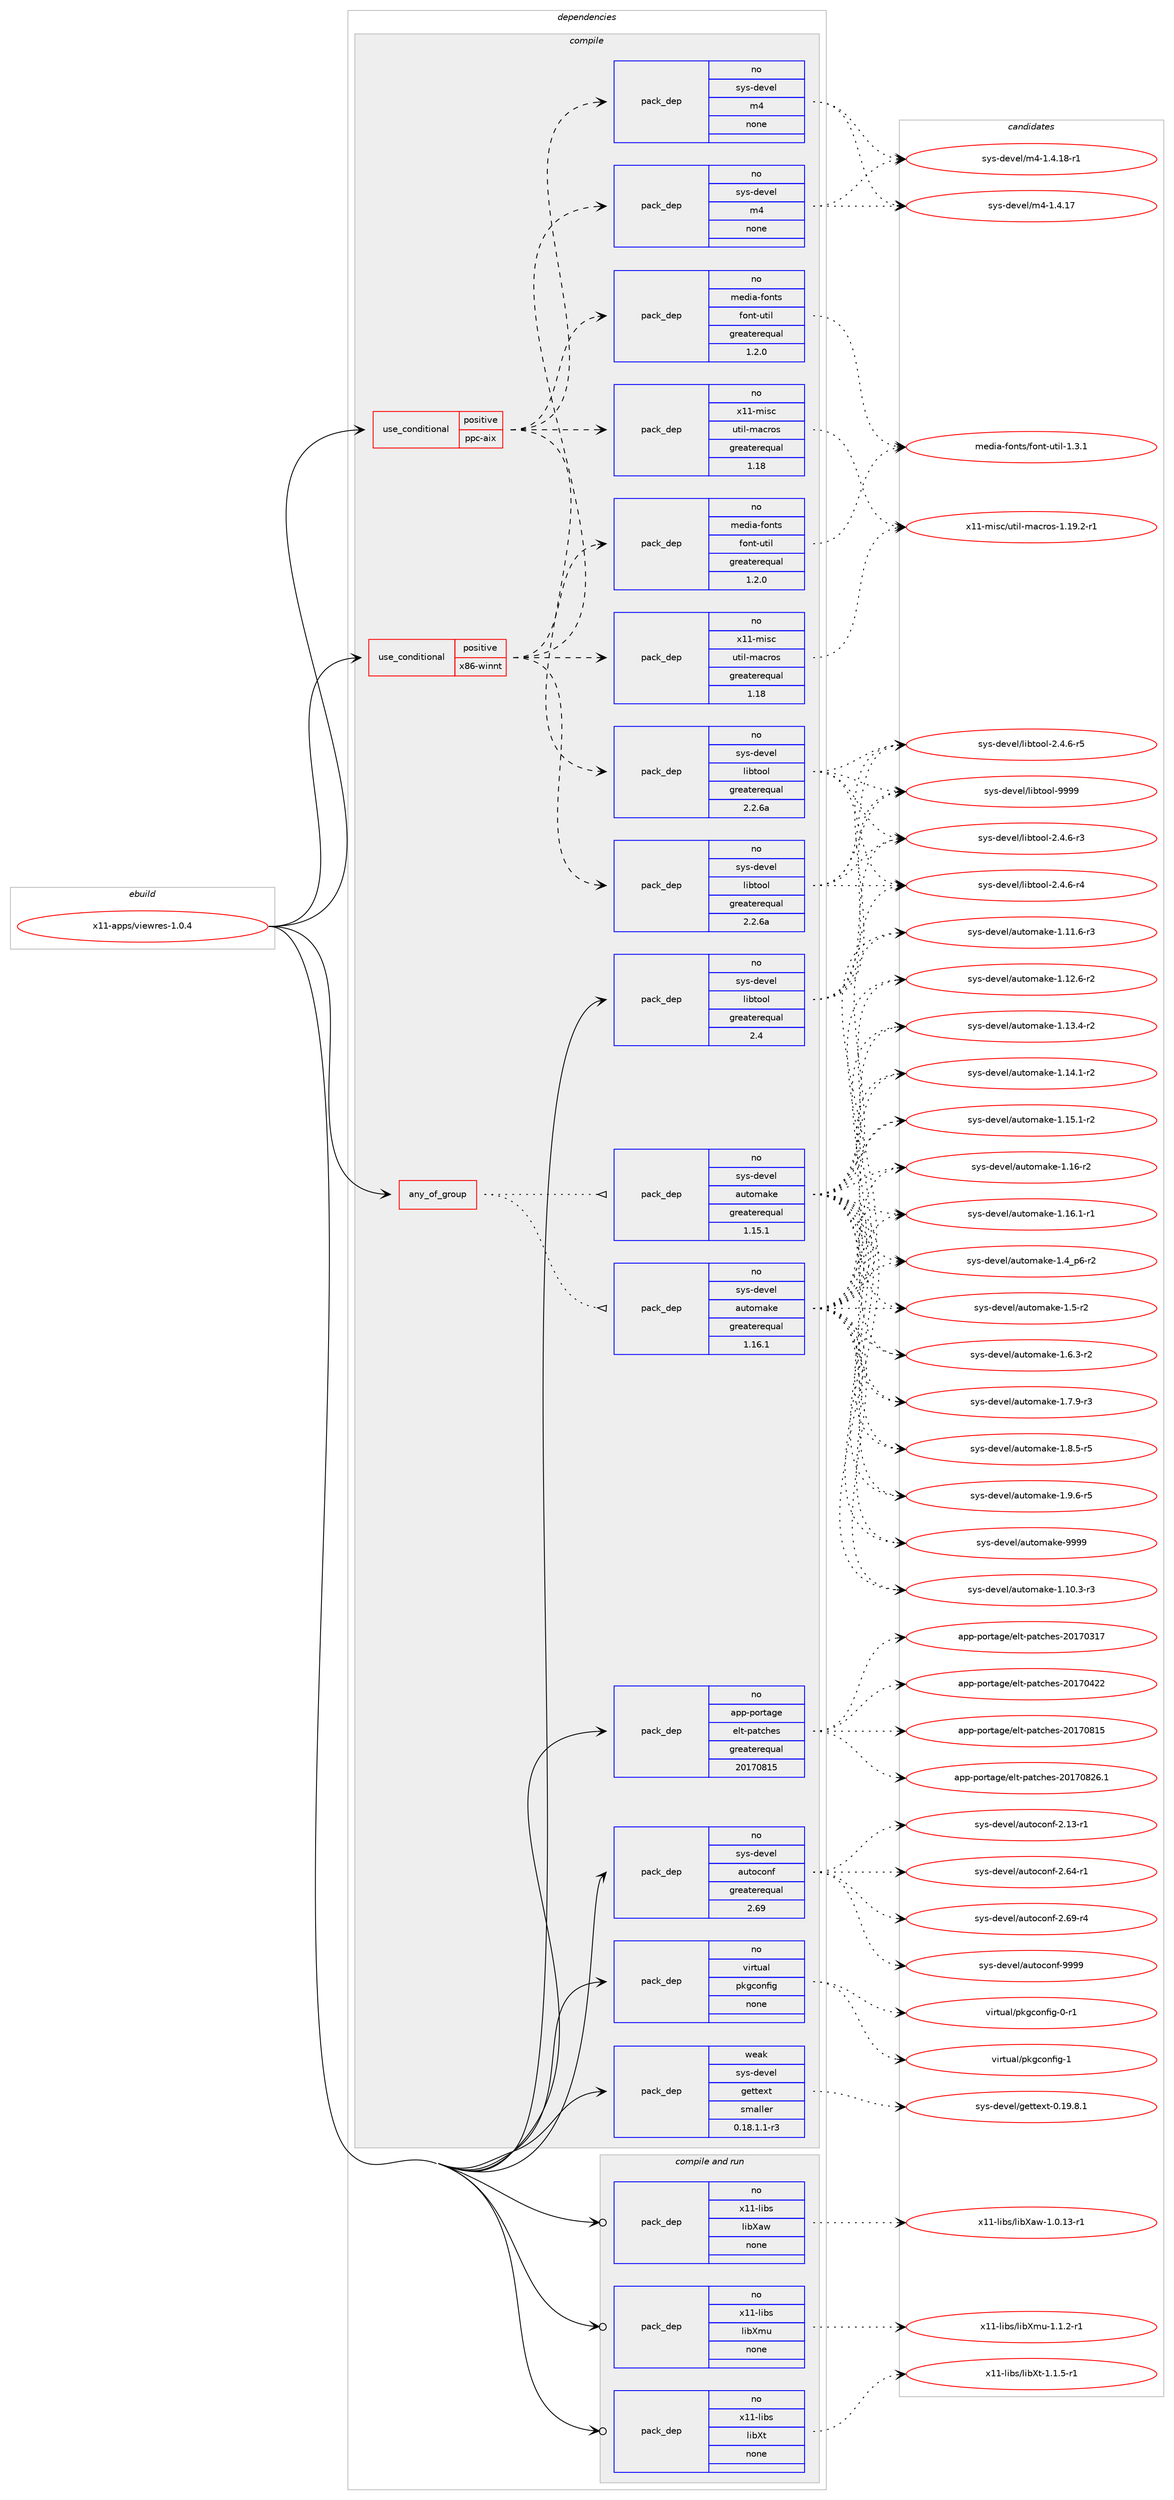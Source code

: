 digraph prolog {

# *************
# Graph options
# *************

newrank=true;
concentrate=true;
compound=true;
graph [rankdir=LR,fontname=Helvetica,fontsize=10,ranksep=1.5];#, ranksep=2.5, nodesep=0.2];
edge  [arrowhead=vee];
node  [fontname=Helvetica,fontsize=10];

# **********
# The ebuild
# **********

subgraph cluster_leftcol {
color=gray;
rank=same;
label=<<i>ebuild</i>>;
id [label="x11-apps/viewres-1.0.4", color=red, width=4, href="../x11-apps/viewres-1.0.4.svg"];
}

# ****************
# The dependencies
# ****************

subgraph cluster_midcol {
color=gray;
label=<<i>dependencies</i>>;
subgraph cluster_compile {
fillcolor="#eeeeee";
style=filled;
label=<<i>compile</i>>;
subgraph any28358 {
dependency1753912 [label=<<TABLE BORDER="0" CELLBORDER="1" CELLSPACING="0" CELLPADDING="4"><TR><TD CELLPADDING="10">any_of_group</TD></TR></TABLE>>, shape=none, color=red];subgraph pack1259251 {
dependency1753913 [label=<<TABLE BORDER="0" CELLBORDER="1" CELLSPACING="0" CELLPADDING="4" WIDTH="220"><TR><TD ROWSPAN="6" CELLPADDING="30">pack_dep</TD></TR><TR><TD WIDTH="110">no</TD></TR><TR><TD>sys-devel</TD></TR><TR><TD>automake</TD></TR><TR><TD>greaterequal</TD></TR><TR><TD>1.16.1</TD></TR></TABLE>>, shape=none, color=blue];
}
dependency1753912:e -> dependency1753913:w [weight=20,style="dotted",arrowhead="oinv"];
subgraph pack1259252 {
dependency1753914 [label=<<TABLE BORDER="0" CELLBORDER="1" CELLSPACING="0" CELLPADDING="4" WIDTH="220"><TR><TD ROWSPAN="6" CELLPADDING="30">pack_dep</TD></TR><TR><TD WIDTH="110">no</TD></TR><TR><TD>sys-devel</TD></TR><TR><TD>automake</TD></TR><TR><TD>greaterequal</TD></TR><TR><TD>1.15.1</TD></TR></TABLE>>, shape=none, color=blue];
}
dependency1753912:e -> dependency1753914:w [weight=20,style="dotted",arrowhead="oinv"];
}
id:e -> dependency1753912:w [weight=20,style="solid",arrowhead="vee"];
subgraph cond465300 {
dependency1753915 [label=<<TABLE BORDER="0" CELLBORDER="1" CELLSPACING="0" CELLPADDING="4"><TR><TD ROWSPAN="3" CELLPADDING="10">use_conditional</TD></TR><TR><TD>positive</TD></TR><TR><TD>ppc-aix</TD></TR></TABLE>>, shape=none, color=red];
subgraph pack1259253 {
dependency1753916 [label=<<TABLE BORDER="0" CELLBORDER="1" CELLSPACING="0" CELLPADDING="4" WIDTH="220"><TR><TD ROWSPAN="6" CELLPADDING="30">pack_dep</TD></TR><TR><TD WIDTH="110">no</TD></TR><TR><TD>sys-devel</TD></TR><TR><TD>libtool</TD></TR><TR><TD>greaterequal</TD></TR><TR><TD>2.2.6a</TD></TR></TABLE>>, shape=none, color=blue];
}
dependency1753915:e -> dependency1753916:w [weight=20,style="dashed",arrowhead="vee"];
subgraph pack1259254 {
dependency1753917 [label=<<TABLE BORDER="0" CELLBORDER="1" CELLSPACING="0" CELLPADDING="4" WIDTH="220"><TR><TD ROWSPAN="6" CELLPADDING="30">pack_dep</TD></TR><TR><TD WIDTH="110">no</TD></TR><TR><TD>sys-devel</TD></TR><TR><TD>m4</TD></TR><TR><TD>none</TD></TR><TR><TD></TD></TR></TABLE>>, shape=none, color=blue];
}
dependency1753915:e -> dependency1753917:w [weight=20,style="dashed",arrowhead="vee"];
subgraph pack1259255 {
dependency1753918 [label=<<TABLE BORDER="0" CELLBORDER="1" CELLSPACING="0" CELLPADDING="4" WIDTH="220"><TR><TD ROWSPAN="6" CELLPADDING="30">pack_dep</TD></TR><TR><TD WIDTH="110">no</TD></TR><TR><TD>x11-misc</TD></TR><TR><TD>util-macros</TD></TR><TR><TD>greaterequal</TD></TR><TR><TD>1.18</TD></TR></TABLE>>, shape=none, color=blue];
}
dependency1753915:e -> dependency1753918:w [weight=20,style="dashed",arrowhead="vee"];
subgraph pack1259256 {
dependency1753919 [label=<<TABLE BORDER="0" CELLBORDER="1" CELLSPACING="0" CELLPADDING="4" WIDTH="220"><TR><TD ROWSPAN="6" CELLPADDING="30">pack_dep</TD></TR><TR><TD WIDTH="110">no</TD></TR><TR><TD>media-fonts</TD></TR><TR><TD>font-util</TD></TR><TR><TD>greaterequal</TD></TR><TR><TD>1.2.0</TD></TR></TABLE>>, shape=none, color=blue];
}
dependency1753915:e -> dependency1753919:w [weight=20,style="dashed",arrowhead="vee"];
}
id:e -> dependency1753915:w [weight=20,style="solid",arrowhead="vee"];
subgraph cond465301 {
dependency1753920 [label=<<TABLE BORDER="0" CELLBORDER="1" CELLSPACING="0" CELLPADDING="4"><TR><TD ROWSPAN="3" CELLPADDING="10">use_conditional</TD></TR><TR><TD>positive</TD></TR><TR><TD>x86-winnt</TD></TR></TABLE>>, shape=none, color=red];
subgraph pack1259257 {
dependency1753921 [label=<<TABLE BORDER="0" CELLBORDER="1" CELLSPACING="0" CELLPADDING="4" WIDTH="220"><TR><TD ROWSPAN="6" CELLPADDING="30">pack_dep</TD></TR><TR><TD WIDTH="110">no</TD></TR><TR><TD>sys-devel</TD></TR><TR><TD>libtool</TD></TR><TR><TD>greaterequal</TD></TR><TR><TD>2.2.6a</TD></TR></TABLE>>, shape=none, color=blue];
}
dependency1753920:e -> dependency1753921:w [weight=20,style="dashed",arrowhead="vee"];
subgraph pack1259258 {
dependency1753922 [label=<<TABLE BORDER="0" CELLBORDER="1" CELLSPACING="0" CELLPADDING="4" WIDTH="220"><TR><TD ROWSPAN="6" CELLPADDING="30">pack_dep</TD></TR><TR><TD WIDTH="110">no</TD></TR><TR><TD>sys-devel</TD></TR><TR><TD>m4</TD></TR><TR><TD>none</TD></TR><TR><TD></TD></TR></TABLE>>, shape=none, color=blue];
}
dependency1753920:e -> dependency1753922:w [weight=20,style="dashed",arrowhead="vee"];
subgraph pack1259259 {
dependency1753923 [label=<<TABLE BORDER="0" CELLBORDER="1" CELLSPACING="0" CELLPADDING="4" WIDTH="220"><TR><TD ROWSPAN="6" CELLPADDING="30">pack_dep</TD></TR><TR><TD WIDTH="110">no</TD></TR><TR><TD>x11-misc</TD></TR><TR><TD>util-macros</TD></TR><TR><TD>greaterequal</TD></TR><TR><TD>1.18</TD></TR></TABLE>>, shape=none, color=blue];
}
dependency1753920:e -> dependency1753923:w [weight=20,style="dashed",arrowhead="vee"];
subgraph pack1259260 {
dependency1753924 [label=<<TABLE BORDER="0" CELLBORDER="1" CELLSPACING="0" CELLPADDING="4" WIDTH="220"><TR><TD ROWSPAN="6" CELLPADDING="30">pack_dep</TD></TR><TR><TD WIDTH="110">no</TD></TR><TR><TD>media-fonts</TD></TR><TR><TD>font-util</TD></TR><TR><TD>greaterequal</TD></TR><TR><TD>1.2.0</TD></TR></TABLE>>, shape=none, color=blue];
}
dependency1753920:e -> dependency1753924:w [weight=20,style="dashed",arrowhead="vee"];
}
id:e -> dependency1753920:w [weight=20,style="solid",arrowhead="vee"];
subgraph pack1259261 {
dependency1753925 [label=<<TABLE BORDER="0" CELLBORDER="1" CELLSPACING="0" CELLPADDING="4" WIDTH="220"><TR><TD ROWSPAN="6" CELLPADDING="30">pack_dep</TD></TR><TR><TD WIDTH="110">no</TD></TR><TR><TD>app-portage</TD></TR><TR><TD>elt-patches</TD></TR><TR><TD>greaterequal</TD></TR><TR><TD>20170815</TD></TR></TABLE>>, shape=none, color=blue];
}
id:e -> dependency1753925:w [weight=20,style="solid",arrowhead="vee"];
subgraph pack1259262 {
dependency1753926 [label=<<TABLE BORDER="0" CELLBORDER="1" CELLSPACING="0" CELLPADDING="4" WIDTH="220"><TR><TD ROWSPAN="6" CELLPADDING="30">pack_dep</TD></TR><TR><TD WIDTH="110">no</TD></TR><TR><TD>sys-devel</TD></TR><TR><TD>autoconf</TD></TR><TR><TD>greaterequal</TD></TR><TR><TD>2.69</TD></TR></TABLE>>, shape=none, color=blue];
}
id:e -> dependency1753926:w [weight=20,style="solid",arrowhead="vee"];
subgraph pack1259263 {
dependency1753927 [label=<<TABLE BORDER="0" CELLBORDER="1" CELLSPACING="0" CELLPADDING="4" WIDTH="220"><TR><TD ROWSPAN="6" CELLPADDING="30">pack_dep</TD></TR><TR><TD WIDTH="110">no</TD></TR><TR><TD>sys-devel</TD></TR><TR><TD>libtool</TD></TR><TR><TD>greaterequal</TD></TR><TR><TD>2.4</TD></TR></TABLE>>, shape=none, color=blue];
}
id:e -> dependency1753927:w [weight=20,style="solid",arrowhead="vee"];
subgraph pack1259264 {
dependency1753928 [label=<<TABLE BORDER="0" CELLBORDER="1" CELLSPACING="0" CELLPADDING="4" WIDTH="220"><TR><TD ROWSPAN="6" CELLPADDING="30">pack_dep</TD></TR><TR><TD WIDTH="110">no</TD></TR><TR><TD>virtual</TD></TR><TR><TD>pkgconfig</TD></TR><TR><TD>none</TD></TR><TR><TD></TD></TR></TABLE>>, shape=none, color=blue];
}
id:e -> dependency1753928:w [weight=20,style="solid",arrowhead="vee"];
subgraph pack1259265 {
dependency1753929 [label=<<TABLE BORDER="0" CELLBORDER="1" CELLSPACING="0" CELLPADDING="4" WIDTH="220"><TR><TD ROWSPAN="6" CELLPADDING="30">pack_dep</TD></TR><TR><TD WIDTH="110">weak</TD></TR><TR><TD>sys-devel</TD></TR><TR><TD>gettext</TD></TR><TR><TD>smaller</TD></TR><TR><TD>0.18.1.1-r3</TD></TR></TABLE>>, shape=none, color=blue];
}
id:e -> dependency1753929:w [weight=20,style="solid",arrowhead="vee"];
}
subgraph cluster_compileandrun {
fillcolor="#eeeeee";
style=filled;
label=<<i>compile and run</i>>;
subgraph pack1259266 {
dependency1753930 [label=<<TABLE BORDER="0" CELLBORDER="1" CELLSPACING="0" CELLPADDING="4" WIDTH="220"><TR><TD ROWSPAN="6" CELLPADDING="30">pack_dep</TD></TR><TR><TD WIDTH="110">no</TD></TR><TR><TD>x11-libs</TD></TR><TR><TD>libXaw</TD></TR><TR><TD>none</TD></TR><TR><TD></TD></TR></TABLE>>, shape=none, color=blue];
}
id:e -> dependency1753930:w [weight=20,style="solid",arrowhead="odotvee"];
subgraph pack1259267 {
dependency1753931 [label=<<TABLE BORDER="0" CELLBORDER="1" CELLSPACING="0" CELLPADDING="4" WIDTH="220"><TR><TD ROWSPAN="6" CELLPADDING="30">pack_dep</TD></TR><TR><TD WIDTH="110">no</TD></TR><TR><TD>x11-libs</TD></TR><TR><TD>libXmu</TD></TR><TR><TD>none</TD></TR><TR><TD></TD></TR></TABLE>>, shape=none, color=blue];
}
id:e -> dependency1753931:w [weight=20,style="solid",arrowhead="odotvee"];
subgraph pack1259268 {
dependency1753932 [label=<<TABLE BORDER="0" CELLBORDER="1" CELLSPACING="0" CELLPADDING="4" WIDTH="220"><TR><TD ROWSPAN="6" CELLPADDING="30">pack_dep</TD></TR><TR><TD WIDTH="110">no</TD></TR><TR><TD>x11-libs</TD></TR><TR><TD>libXt</TD></TR><TR><TD>none</TD></TR><TR><TD></TD></TR></TABLE>>, shape=none, color=blue];
}
id:e -> dependency1753932:w [weight=20,style="solid",arrowhead="odotvee"];
}
subgraph cluster_run {
fillcolor="#eeeeee";
style=filled;
label=<<i>run</i>>;
}
}

# **************
# The candidates
# **************

subgraph cluster_choices {
rank=same;
color=gray;
label=<<i>candidates</i>>;

subgraph choice1259251 {
color=black;
nodesep=1;
choice11512111545100101118101108479711711611110997107101454946494846514511451 [label="sys-devel/automake-1.10.3-r3", color=red, width=4,href="../sys-devel/automake-1.10.3-r3.svg"];
choice11512111545100101118101108479711711611110997107101454946494946544511451 [label="sys-devel/automake-1.11.6-r3", color=red, width=4,href="../sys-devel/automake-1.11.6-r3.svg"];
choice11512111545100101118101108479711711611110997107101454946495046544511450 [label="sys-devel/automake-1.12.6-r2", color=red, width=4,href="../sys-devel/automake-1.12.6-r2.svg"];
choice11512111545100101118101108479711711611110997107101454946495146524511450 [label="sys-devel/automake-1.13.4-r2", color=red, width=4,href="../sys-devel/automake-1.13.4-r2.svg"];
choice11512111545100101118101108479711711611110997107101454946495246494511450 [label="sys-devel/automake-1.14.1-r2", color=red, width=4,href="../sys-devel/automake-1.14.1-r2.svg"];
choice11512111545100101118101108479711711611110997107101454946495346494511450 [label="sys-devel/automake-1.15.1-r2", color=red, width=4,href="../sys-devel/automake-1.15.1-r2.svg"];
choice1151211154510010111810110847971171161111099710710145494649544511450 [label="sys-devel/automake-1.16-r2", color=red, width=4,href="../sys-devel/automake-1.16-r2.svg"];
choice11512111545100101118101108479711711611110997107101454946495446494511449 [label="sys-devel/automake-1.16.1-r1", color=red, width=4,href="../sys-devel/automake-1.16.1-r1.svg"];
choice115121115451001011181011084797117116111109971071014549465295112544511450 [label="sys-devel/automake-1.4_p6-r2", color=red, width=4,href="../sys-devel/automake-1.4_p6-r2.svg"];
choice11512111545100101118101108479711711611110997107101454946534511450 [label="sys-devel/automake-1.5-r2", color=red, width=4,href="../sys-devel/automake-1.5-r2.svg"];
choice115121115451001011181011084797117116111109971071014549465446514511450 [label="sys-devel/automake-1.6.3-r2", color=red, width=4,href="../sys-devel/automake-1.6.3-r2.svg"];
choice115121115451001011181011084797117116111109971071014549465546574511451 [label="sys-devel/automake-1.7.9-r3", color=red, width=4,href="../sys-devel/automake-1.7.9-r3.svg"];
choice115121115451001011181011084797117116111109971071014549465646534511453 [label="sys-devel/automake-1.8.5-r5", color=red, width=4,href="../sys-devel/automake-1.8.5-r5.svg"];
choice115121115451001011181011084797117116111109971071014549465746544511453 [label="sys-devel/automake-1.9.6-r5", color=red, width=4,href="../sys-devel/automake-1.9.6-r5.svg"];
choice115121115451001011181011084797117116111109971071014557575757 [label="sys-devel/automake-9999", color=red, width=4,href="../sys-devel/automake-9999.svg"];
dependency1753913:e -> choice11512111545100101118101108479711711611110997107101454946494846514511451:w [style=dotted,weight="100"];
dependency1753913:e -> choice11512111545100101118101108479711711611110997107101454946494946544511451:w [style=dotted,weight="100"];
dependency1753913:e -> choice11512111545100101118101108479711711611110997107101454946495046544511450:w [style=dotted,weight="100"];
dependency1753913:e -> choice11512111545100101118101108479711711611110997107101454946495146524511450:w [style=dotted,weight="100"];
dependency1753913:e -> choice11512111545100101118101108479711711611110997107101454946495246494511450:w [style=dotted,weight="100"];
dependency1753913:e -> choice11512111545100101118101108479711711611110997107101454946495346494511450:w [style=dotted,weight="100"];
dependency1753913:e -> choice1151211154510010111810110847971171161111099710710145494649544511450:w [style=dotted,weight="100"];
dependency1753913:e -> choice11512111545100101118101108479711711611110997107101454946495446494511449:w [style=dotted,weight="100"];
dependency1753913:e -> choice115121115451001011181011084797117116111109971071014549465295112544511450:w [style=dotted,weight="100"];
dependency1753913:e -> choice11512111545100101118101108479711711611110997107101454946534511450:w [style=dotted,weight="100"];
dependency1753913:e -> choice115121115451001011181011084797117116111109971071014549465446514511450:w [style=dotted,weight="100"];
dependency1753913:e -> choice115121115451001011181011084797117116111109971071014549465546574511451:w [style=dotted,weight="100"];
dependency1753913:e -> choice115121115451001011181011084797117116111109971071014549465646534511453:w [style=dotted,weight="100"];
dependency1753913:e -> choice115121115451001011181011084797117116111109971071014549465746544511453:w [style=dotted,weight="100"];
dependency1753913:e -> choice115121115451001011181011084797117116111109971071014557575757:w [style=dotted,weight="100"];
}
subgraph choice1259252 {
color=black;
nodesep=1;
choice11512111545100101118101108479711711611110997107101454946494846514511451 [label="sys-devel/automake-1.10.3-r3", color=red, width=4,href="../sys-devel/automake-1.10.3-r3.svg"];
choice11512111545100101118101108479711711611110997107101454946494946544511451 [label="sys-devel/automake-1.11.6-r3", color=red, width=4,href="../sys-devel/automake-1.11.6-r3.svg"];
choice11512111545100101118101108479711711611110997107101454946495046544511450 [label="sys-devel/automake-1.12.6-r2", color=red, width=4,href="../sys-devel/automake-1.12.6-r2.svg"];
choice11512111545100101118101108479711711611110997107101454946495146524511450 [label="sys-devel/automake-1.13.4-r2", color=red, width=4,href="../sys-devel/automake-1.13.4-r2.svg"];
choice11512111545100101118101108479711711611110997107101454946495246494511450 [label="sys-devel/automake-1.14.1-r2", color=red, width=4,href="../sys-devel/automake-1.14.1-r2.svg"];
choice11512111545100101118101108479711711611110997107101454946495346494511450 [label="sys-devel/automake-1.15.1-r2", color=red, width=4,href="../sys-devel/automake-1.15.1-r2.svg"];
choice1151211154510010111810110847971171161111099710710145494649544511450 [label="sys-devel/automake-1.16-r2", color=red, width=4,href="../sys-devel/automake-1.16-r2.svg"];
choice11512111545100101118101108479711711611110997107101454946495446494511449 [label="sys-devel/automake-1.16.1-r1", color=red, width=4,href="../sys-devel/automake-1.16.1-r1.svg"];
choice115121115451001011181011084797117116111109971071014549465295112544511450 [label="sys-devel/automake-1.4_p6-r2", color=red, width=4,href="../sys-devel/automake-1.4_p6-r2.svg"];
choice11512111545100101118101108479711711611110997107101454946534511450 [label="sys-devel/automake-1.5-r2", color=red, width=4,href="../sys-devel/automake-1.5-r2.svg"];
choice115121115451001011181011084797117116111109971071014549465446514511450 [label="sys-devel/automake-1.6.3-r2", color=red, width=4,href="../sys-devel/automake-1.6.3-r2.svg"];
choice115121115451001011181011084797117116111109971071014549465546574511451 [label="sys-devel/automake-1.7.9-r3", color=red, width=4,href="../sys-devel/automake-1.7.9-r3.svg"];
choice115121115451001011181011084797117116111109971071014549465646534511453 [label="sys-devel/automake-1.8.5-r5", color=red, width=4,href="../sys-devel/automake-1.8.5-r5.svg"];
choice115121115451001011181011084797117116111109971071014549465746544511453 [label="sys-devel/automake-1.9.6-r5", color=red, width=4,href="../sys-devel/automake-1.9.6-r5.svg"];
choice115121115451001011181011084797117116111109971071014557575757 [label="sys-devel/automake-9999", color=red, width=4,href="../sys-devel/automake-9999.svg"];
dependency1753914:e -> choice11512111545100101118101108479711711611110997107101454946494846514511451:w [style=dotted,weight="100"];
dependency1753914:e -> choice11512111545100101118101108479711711611110997107101454946494946544511451:w [style=dotted,weight="100"];
dependency1753914:e -> choice11512111545100101118101108479711711611110997107101454946495046544511450:w [style=dotted,weight="100"];
dependency1753914:e -> choice11512111545100101118101108479711711611110997107101454946495146524511450:w [style=dotted,weight="100"];
dependency1753914:e -> choice11512111545100101118101108479711711611110997107101454946495246494511450:w [style=dotted,weight="100"];
dependency1753914:e -> choice11512111545100101118101108479711711611110997107101454946495346494511450:w [style=dotted,weight="100"];
dependency1753914:e -> choice1151211154510010111810110847971171161111099710710145494649544511450:w [style=dotted,weight="100"];
dependency1753914:e -> choice11512111545100101118101108479711711611110997107101454946495446494511449:w [style=dotted,weight="100"];
dependency1753914:e -> choice115121115451001011181011084797117116111109971071014549465295112544511450:w [style=dotted,weight="100"];
dependency1753914:e -> choice11512111545100101118101108479711711611110997107101454946534511450:w [style=dotted,weight="100"];
dependency1753914:e -> choice115121115451001011181011084797117116111109971071014549465446514511450:w [style=dotted,weight="100"];
dependency1753914:e -> choice115121115451001011181011084797117116111109971071014549465546574511451:w [style=dotted,weight="100"];
dependency1753914:e -> choice115121115451001011181011084797117116111109971071014549465646534511453:w [style=dotted,weight="100"];
dependency1753914:e -> choice115121115451001011181011084797117116111109971071014549465746544511453:w [style=dotted,weight="100"];
dependency1753914:e -> choice115121115451001011181011084797117116111109971071014557575757:w [style=dotted,weight="100"];
}
subgraph choice1259253 {
color=black;
nodesep=1;
choice1151211154510010111810110847108105981161111111084550465246544511451 [label="sys-devel/libtool-2.4.6-r3", color=red, width=4,href="../sys-devel/libtool-2.4.6-r3.svg"];
choice1151211154510010111810110847108105981161111111084550465246544511452 [label="sys-devel/libtool-2.4.6-r4", color=red, width=4,href="../sys-devel/libtool-2.4.6-r4.svg"];
choice1151211154510010111810110847108105981161111111084550465246544511453 [label="sys-devel/libtool-2.4.6-r5", color=red, width=4,href="../sys-devel/libtool-2.4.6-r5.svg"];
choice1151211154510010111810110847108105981161111111084557575757 [label="sys-devel/libtool-9999", color=red, width=4,href="../sys-devel/libtool-9999.svg"];
dependency1753916:e -> choice1151211154510010111810110847108105981161111111084550465246544511451:w [style=dotted,weight="100"];
dependency1753916:e -> choice1151211154510010111810110847108105981161111111084550465246544511452:w [style=dotted,weight="100"];
dependency1753916:e -> choice1151211154510010111810110847108105981161111111084550465246544511453:w [style=dotted,weight="100"];
dependency1753916:e -> choice1151211154510010111810110847108105981161111111084557575757:w [style=dotted,weight="100"];
}
subgraph choice1259254 {
color=black;
nodesep=1;
choice11512111545100101118101108471095245494652464955 [label="sys-devel/m4-1.4.17", color=red, width=4,href="../sys-devel/m4-1.4.17.svg"];
choice115121115451001011181011084710952454946524649564511449 [label="sys-devel/m4-1.4.18-r1", color=red, width=4,href="../sys-devel/m4-1.4.18-r1.svg"];
dependency1753917:e -> choice11512111545100101118101108471095245494652464955:w [style=dotted,weight="100"];
dependency1753917:e -> choice115121115451001011181011084710952454946524649564511449:w [style=dotted,weight="100"];
}
subgraph choice1259255 {
color=black;
nodesep=1;
choice1204949451091051159947117116105108451099799114111115454946495746504511449 [label="x11-misc/util-macros-1.19.2-r1", color=red, width=4,href="../x11-misc/util-macros-1.19.2-r1.svg"];
dependency1753918:e -> choice1204949451091051159947117116105108451099799114111115454946495746504511449:w [style=dotted,weight="100"];
}
subgraph choice1259256 {
color=black;
nodesep=1;
choice10910110010597451021111101161154710211111011645117116105108454946514649 [label="media-fonts/font-util-1.3.1", color=red, width=4,href="../media-fonts/font-util-1.3.1.svg"];
dependency1753919:e -> choice10910110010597451021111101161154710211111011645117116105108454946514649:w [style=dotted,weight="100"];
}
subgraph choice1259257 {
color=black;
nodesep=1;
choice1151211154510010111810110847108105981161111111084550465246544511451 [label="sys-devel/libtool-2.4.6-r3", color=red, width=4,href="../sys-devel/libtool-2.4.6-r3.svg"];
choice1151211154510010111810110847108105981161111111084550465246544511452 [label="sys-devel/libtool-2.4.6-r4", color=red, width=4,href="../sys-devel/libtool-2.4.6-r4.svg"];
choice1151211154510010111810110847108105981161111111084550465246544511453 [label="sys-devel/libtool-2.4.6-r5", color=red, width=4,href="../sys-devel/libtool-2.4.6-r5.svg"];
choice1151211154510010111810110847108105981161111111084557575757 [label="sys-devel/libtool-9999", color=red, width=4,href="../sys-devel/libtool-9999.svg"];
dependency1753921:e -> choice1151211154510010111810110847108105981161111111084550465246544511451:w [style=dotted,weight="100"];
dependency1753921:e -> choice1151211154510010111810110847108105981161111111084550465246544511452:w [style=dotted,weight="100"];
dependency1753921:e -> choice1151211154510010111810110847108105981161111111084550465246544511453:w [style=dotted,weight="100"];
dependency1753921:e -> choice1151211154510010111810110847108105981161111111084557575757:w [style=dotted,weight="100"];
}
subgraph choice1259258 {
color=black;
nodesep=1;
choice11512111545100101118101108471095245494652464955 [label="sys-devel/m4-1.4.17", color=red, width=4,href="../sys-devel/m4-1.4.17.svg"];
choice115121115451001011181011084710952454946524649564511449 [label="sys-devel/m4-1.4.18-r1", color=red, width=4,href="../sys-devel/m4-1.4.18-r1.svg"];
dependency1753922:e -> choice11512111545100101118101108471095245494652464955:w [style=dotted,weight="100"];
dependency1753922:e -> choice115121115451001011181011084710952454946524649564511449:w [style=dotted,weight="100"];
}
subgraph choice1259259 {
color=black;
nodesep=1;
choice1204949451091051159947117116105108451099799114111115454946495746504511449 [label="x11-misc/util-macros-1.19.2-r1", color=red, width=4,href="../x11-misc/util-macros-1.19.2-r1.svg"];
dependency1753923:e -> choice1204949451091051159947117116105108451099799114111115454946495746504511449:w [style=dotted,weight="100"];
}
subgraph choice1259260 {
color=black;
nodesep=1;
choice10910110010597451021111101161154710211111011645117116105108454946514649 [label="media-fonts/font-util-1.3.1", color=red, width=4,href="../media-fonts/font-util-1.3.1.svg"];
dependency1753924:e -> choice10910110010597451021111101161154710211111011645117116105108454946514649:w [style=dotted,weight="100"];
}
subgraph choice1259261 {
color=black;
nodesep=1;
choice97112112451121111141169710310147101108116451129711699104101115455048495548514955 [label="app-portage/elt-patches-20170317", color=red, width=4,href="../app-portage/elt-patches-20170317.svg"];
choice97112112451121111141169710310147101108116451129711699104101115455048495548525050 [label="app-portage/elt-patches-20170422", color=red, width=4,href="../app-portage/elt-patches-20170422.svg"];
choice97112112451121111141169710310147101108116451129711699104101115455048495548564953 [label="app-portage/elt-patches-20170815", color=red, width=4,href="../app-portage/elt-patches-20170815.svg"];
choice971121124511211111411697103101471011081164511297116991041011154550484955485650544649 [label="app-portage/elt-patches-20170826.1", color=red, width=4,href="../app-portage/elt-patches-20170826.1.svg"];
dependency1753925:e -> choice97112112451121111141169710310147101108116451129711699104101115455048495548514955:w [style=dotted,weight="100"];
dependency1753925:e -> choice97112112451121111141169710310147101108116451129711699104101115455048495548525050:w [style=dotted,weight="100"];
dependency1753925:e -> choice97112112451121111141169710310147101108116451129711699104101115455048495548564953:w [style=dotted,weight="100"];
dependency1753925:e -> choice971121124511211111411697103101471011081164511297116991041011154550484955485650544649:w [style=dotted,weight="100"];
}
subgraph choice1259262 {
color=black;
nodesep=1;
choice1151211154510010111810110847971171161119911111010245504649514511449 [label="sys-devel/autoconf-2.13-r1", color=red, width=4,href="../sys-devel/autoconf-2.13-r1.svg"];
choice1151211154510010111810110847971171161119911111010245504654524511449 [label="sys-devel/autoconf-2.64-r1", color=red, width=4,href="../sys-devel/autoconf-2.64-r1.svg"];
choice1151211154510010111810110847971171161119911111010245504654574511452 [label="sys-devel/autoconf-2.69-r4", color=red, width=4,href="../sys-devel/autoconf-2.69-r4.svg"];
choice115121115451001011181011084797117116111991111101024557575757 [label="sys-devel/autoconf-9999", color=red, width=4,href="../sys-devel/autoconf-9999.svg"];
dependency1753926:e -> choice1151211154510010111810110847971171161119911111010245504649514511449:w [style=dotted,weight="100"];
dependency1753926:e -> choice1151211154510010111810110847971171161119911111010245504654524511449:w [style=dotted,weight="100"];
dependency1753926:e -> choice1151211154510010111810110847971171161119911111010245504654574511452:w [style=dotted,weight="100"];
dependency1753926:e -> choice115121115451001011181011084797117116111991111101024557575757:w [style=dotted,weight="100"];
}
subgraph choice1259263 {
color=black;
nodesep=1;
choice1151211154510010111810110847108105981161111111084550465246544511451 [label="sys-devel/libtool-2.4.6-r3", color=red, width=4,href="../sys-devel/libtool-2.4.6-r3.svg"];
choice1151211154510010111810110847108105981161111111084550465246544511452 [label="sys-devel/libtool-2.4.6-r4", color=red, width=4,href="../sys-devel/libtool-2.4.6-r4.svg"];
choice1151211154510010111810110847108105981161111111084550465246544511453 [label="sys-devel/libtool-2.4.6-r5", color=red, width=4,href="../sys-devel/libtool-2.4.6-r5.svg"];
choice1151211154510010111810110847108105981161111111084557575757 [label="sys-devel/libtool-9999", color=red, width=4,href="../sys-devel/libtool-9999.svg"];
dependency1753927:e -> choice1151211154510010111810110847108105981161111111084550465246544511451:w [style=dotted,weight="100"];
dependency1753927:e -> choice1151211154510010111810110847108105981161111111084550465246544511452:w [style=dotted,weight="100"];
dependency1753927:e -> choice1151211154510010111810110847108105981161111111084550465246544511453:w [style=dotted,weight="100"];
dependency1753927:e -> choice1151211154510010111810110847108105981161111111084557575757:w [style=dotted,weight="100"];
}
subgraph choice1259264 {
color=black;
nodesep=1;
choice11810511411611797108471121071039911111010210510345484511449 [label="virtual/pkgconfig-0-r1", color=red, width=4,href="../virtual/pkgconfig-0-r1.svg"];
choice1181051141161179710847112107103991111101021051034549 [label="virtual/pkgconfig-1", color=red, width=4,href="../virtual/pkgconfig-1.svg"];
dependency1753928:e -> choice11810511411611797108471121071039911111010210510345484511449:w [style=dotted,weight="100"];
dependency1753928:e -> choice1181051141161179710847112107103991111101021051034549:w [style=dotted,weight="100"];
}
subgraph choice1259265 {
color=black;
nodesep=1;
choice1151211154510010111810110847103101116116101120116454846495746564649 [label="sys-devel/gettext-0.19.8.1", color=red, width=4,href="../sys-devel/gettext-0.19.8.1.svg"];
dependency1753929:e -> choice1151211154510010111810110847103101116116101120116454846495746564649:w [style=dotted,weight="100"];
}
subgraph choice1259266 {
color=black;
nodesep=1;
choice1204949451081059811547108105988897119454946484649514511449 [label="x11-libs/libXaw-1.0.13-r1", color=red, width=4,href="../x11-libs/libXaw-1.0.13-r1.svg"];
dependency1753930:e -> choice1204949451081059811547108105988897119454946484649514511449:w [style=dotted,weight="100"];
}
subgraph choice1259267 {
color=black;
nodesep=1;
choice120494945108105981154710810598881091174549464946504511449 [label="x11-libs/libXmu-1.1.2-r1", color=red, width=4,href="../x11-libs/libXmu-1.1.2-r1.svg"];
dependency1753931:e -> choice120494945108105981154710810598881091174549464946504511449:w [style=dotted,weight="100"];
}
subgraph choice1259268 {
color=black;
nodesep=1;
choice120494945108105981154710810598881164549464946534511449 [label="x11-libs/libXt-1.1.5-r1", color=red, width=4,href="../x11-libs/libXt-1.1.5-r1.svg"];
dependency1753932:e -> choice120494945108105981154710810598881164549464946534511449:w [style=dotted,weight="100"];
}
}

}

